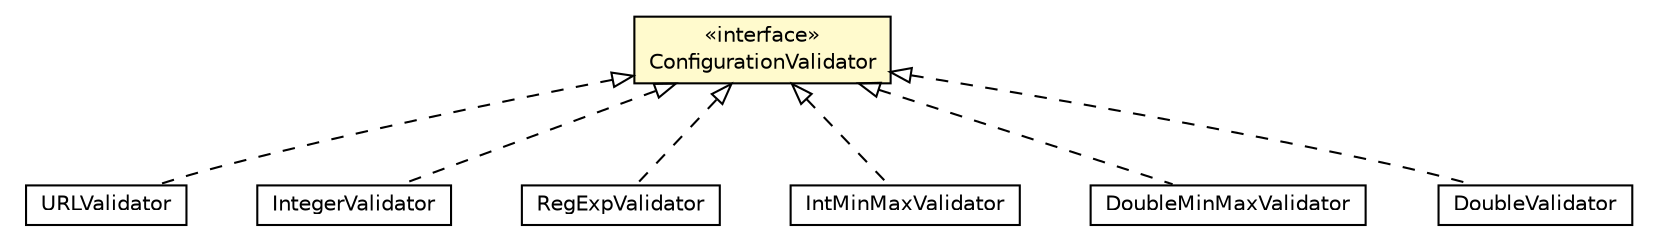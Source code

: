 #!/usr/local/bin/dot
#
# Class diagram 
# Generated by UMLGraph version R5_6-24-gf6e263 (http://www.umlgraph.org/)
#

digraph G {
	edge [fontname="Helvetica",fontsize=10,labelfontname="Helvetica",labelfontsize=10];
	node [fontname="Helvetica",fontsize=10,shape=plaintext];
	nodesep=0.25;
	ranksep=0.5;
	// org.universAAL.tools.ucc.configuration.model.interfaces.ConfigurationValidator
	c45881 [label=<<table title="org.universAAL.tools.ucc.configuration.model.interfaces.ConfigurationValidator" border="0" cellborder="1" cellspacing="0" cellpadding="2" port="p" bgcolor="lemonChiffon" href="./ConfigurationValidator.html">
		<tr><td><table border="0" cellspacing="0" cellpadding="1">
<tr><td align="center" balign="center"> &#171;interface&#187; </td></tr>
<tr><td align="center" balign="center"> ConfigurationValidator </td></tr>
		</table></td></tr>
		</table>>, URL="./ConfigurationValidator.html", fontname="Helvetica", fontcolor="black", fontsize=10.0];
	// org.universAAL.tools.ucc.configuration.model.validators.URLValidator
	c45884 [label=<<table title="org.universAAL.tools.ucc.configuration.model.validators.URLValidator" border="0" cellborder="1" cellspacing="0" cellpadding="2" port="p" href="../validators/URLValidator.html">
		<tr><td><table border="0" cellspacing="0" cellpadding="1">
<tr><td align="center" balign="center"> URLValidator </td></tr>
		</table></td></tr>
		</table>>, URL="../validators/URLValidator.html", fontname="Helvetica", fontcolor="black", fontsize=10.0];
	// org.universAAL.tools.ucc.configuration.model.validators.IntegerValidator
	c45885 [label=<<table title="org.universAAL.tools.ucc.configuration.model.validators.IntegerValidator" border="0" cellborder="1" cellspacing="0" cellpadding="2" port="p" href="../validators/IntegerValidator.html">
		<tr><td><table border="0" cellspacing="0" cellpadding="1">
<tr><td align="center" balign="center"> IntegerValidator </td></tr>
		</table></td></tr>
		</table>>, URL="../validators/IntegerValidator.html", fontname="Helvetica", fontcolor="black", fontsize=10.0];
	// org.universAAL.tools.ucc.configuration.model.validators.RegExpValidator
	c45886 [label=<<table title="org.universAAL.tools.ucc.configuration.model.validators.RegExpValidator" border="0" cellborder="1" cellspacing="0" cellpadding="2" port="p" href="../validators/RegExpValidator.html">
		<tr><td><table border="0" cellspacing="0" cellpadding="1">
<tr><td align="center" balign="center"> RegExpValidator </td></tr>
		</table></td></tr>
		</table>>, URL="../validators/RegExpValidator.html", fontname="Helvetica", fontcolor="black", fontsize=10.0];
	// org.universAAL.tools.ucc.configuration.model.validators.IntMinMaxValidator
	c45887 [label=<<table title="org.universAAL.tools.ucc.configuration.model.validators.IntMinMaxValidator" border="0" cellborder="1" cellspacing="0" cellpadding="2" port="p" href="../validators/IntMinMaxValidator.html">
		<tr><td><table border="0" cellspacing="0" cellpadding="1">
<tr><td align="center" balign="center"> IntMinMaxValidator </td></tr>
		</table></td></tr>
		</table>>, URL="../validators/IntMinMaxValidator.html", fontname="Helvetica", fontcolor="black", fontsize=10.0];
	// org.universAAL.tools.ucc.configuration.model.validators.DoubleMinMaxValidator
	c45888 [label=<<table title="org.universAAL.tools.ucc.configuration.model.validators.DoubleMinMaxValidator" border="0" cellborder="1" cellspacing="0" cellpadding="2" port="p" href="../validators/DoubleMinMaxValidator.html">
		<tr><td><table border="0" cellspacing="0" cellpadding="1">
<tr><td align="center" balign="center"> DoubleMinMaxValidator </td></tr>
		</table></td></tr>
		</table>>, URL="../validators/DoubleMinMaxValidator.html", fontname="Helvetica", fontcolor="black", fontsize=10.0];
	// org.universAAL.tools.ucc.configuration.model.validators.DoubleValidator
	c45889 [label=<<table title="org.universAAL.tools.ucc.configuration.model.validators.DoubleValidator" border="0" cellborder="1" cellspacing="0" cellpadding="2" port="p" href="../validators/DoubleValidator.html">
		<tr><td><table border="0" cellspacing="0" cellpadding="1">
<tr><td align="center" balign="center"> DoubleValidator </td></tr>
		</table></td></tr>
		</table>>, URL="../validators/DoubleValidator.html", fontname="Helvetica", fontcolor="black", fontsize=10.0];
	//org.universAAL.tools.ucc.configuration.model.validators.URLValidator implements org.universAAL.tools.ucc.configuration.model.interfaces.ConfigurationValidator
	c45881:p -> c45884:p [dir=back,arrowtail=empty,style=dashed];
	//org.universAAL.tools.ucc.configuration.model.validators.IntegerValidator implements org.universAAL.tools.ucc.configuration.model.interfaces.ConfigurationValidator
	c45881:p -> c45885:p [dir=back,arrowtail=empty,style=dashed];
	//org.universAAL.tools.ucc.configuration.model.validators.RegExpValidator implements org.universAAL.tools.ucc.configuration.model.interfaces.ConfigurationValidator
	c45881:p -> c45886:p [dir=back,arrowtail=empty,style=dashed];
	//org.universAAL.tools.ucc.configuration.model.validators.IntMinMaxValidator implements org.universAAL.tools.ucc.configuration.model.interfaces.ConfigurationValidator
	c45881:p -> c45887:p [dir=back,arrowtail=empty,style=dashed];
	//org.universAAL.tools.ucc.configuration.model.validators.DoubleMinMaxValidator implements org.universAAL.tools.ucc.configuration.model.interfaces.ConfigurationValidator
	c45881:p -> c45888:p [dir=back,arrowtail=empty,style=dashed];
	//org.universAAL.tools.ucc.configuration.model.validators.DoubleValidator implements org.universAAL.tools.ucc.configuration.model.interfaces.ConfigurationValidator
	c45881:p -> c45889:p [dir=back,arrowtail=empty,style=dashed];
}

